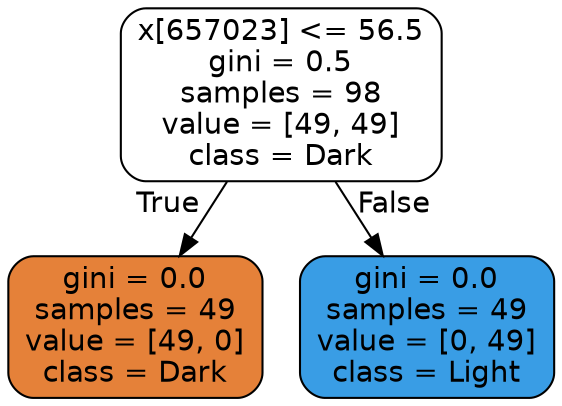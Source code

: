 digraph Tree {
node [shape=box, style="filled, rounded", color="black", fontname="helvetica"] ;
edge [fontname="helvetica"] ;
0 [label="x[657023] <= 56.5\ngini = 0.5\nsamples = 98\nvalue = [49, 49]\nclass = Dark", fillcolor="#ffffff"] ;
1 [label="gini = 0.0\nsamples = 49\nvalue = [49, 0]\nclass = Dark", fillcolor="#e58139"] ;
0 -> 1 [labeldistance=2.5, labelangle=45, headlabel="True"] ;
2 [label="gini = 0.0\nsamples = 49\nvalue = [0, 49]\nclass = Light", fillcolor="#399de5"] ;
0 -> 2 [labeldistance=2.5, labelangle=-45, headlabel="False"] ;
}